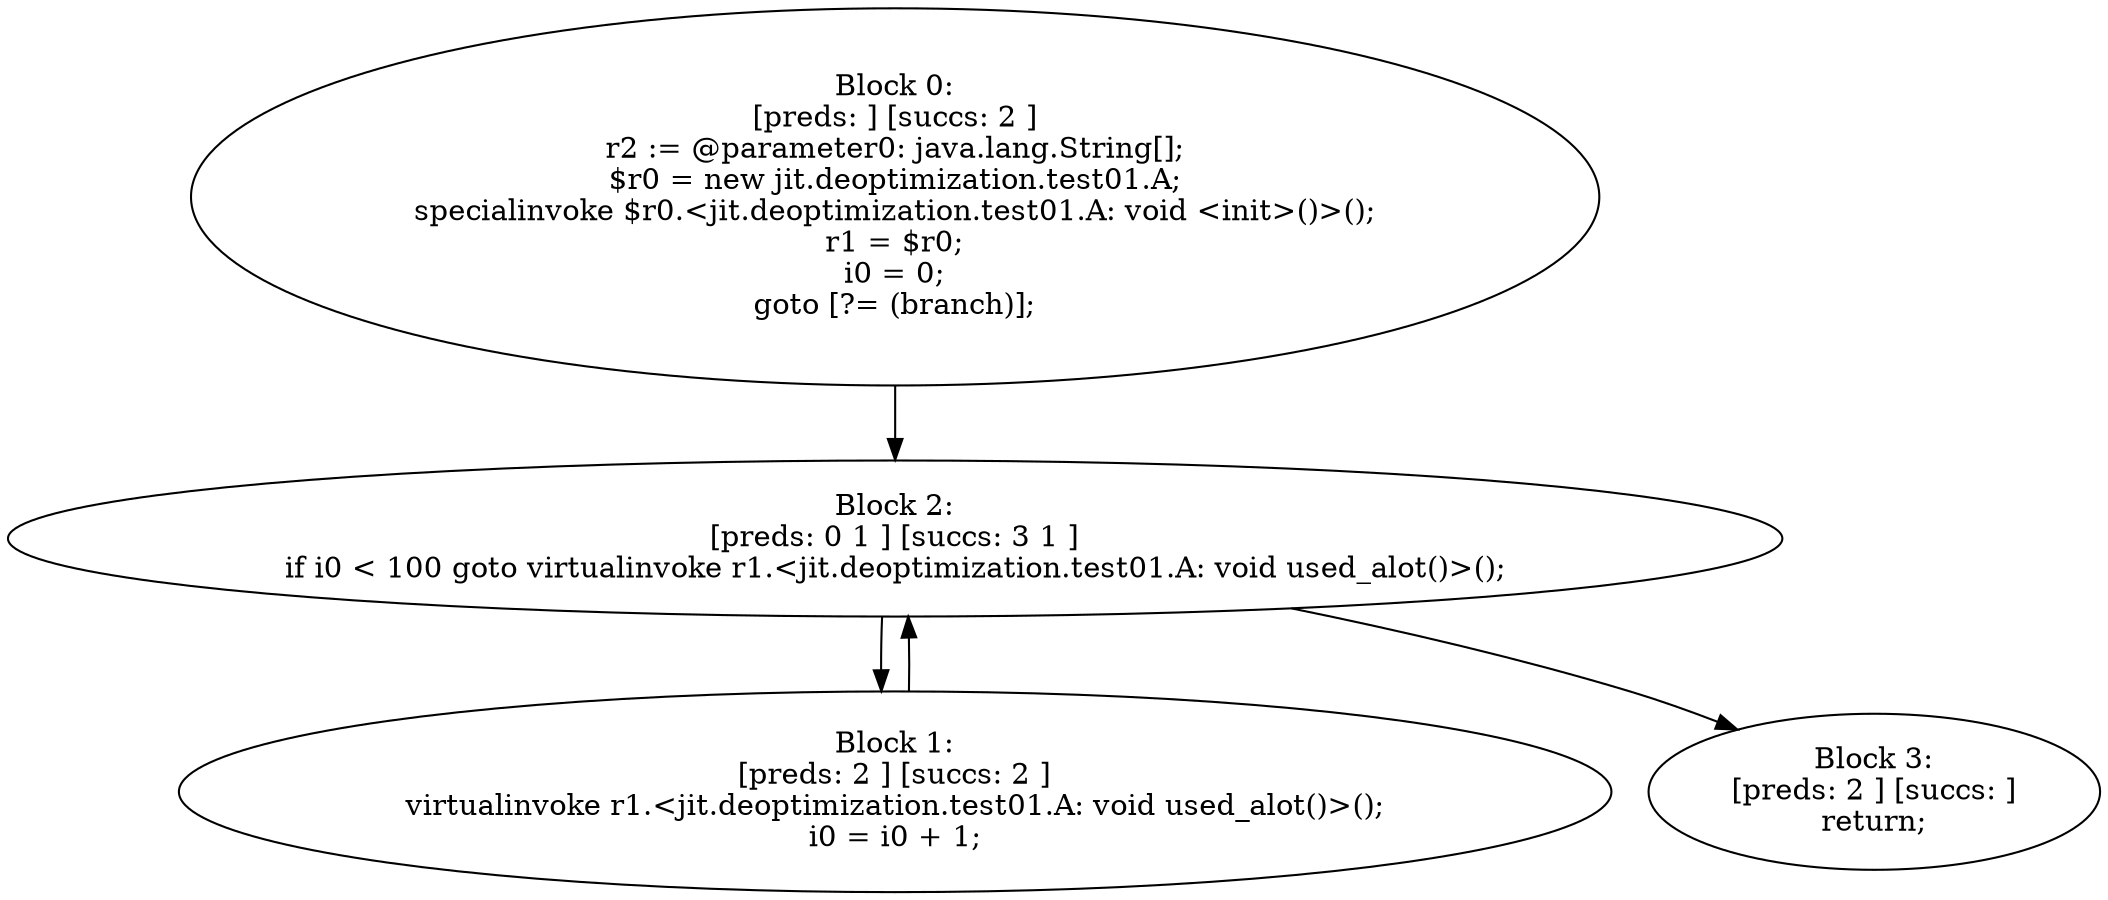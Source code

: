 digraph "unitGraph" {
    "Block 0:
[preds: ] [succs: 2 ]
r2 := @parameter0: java.lang.String[];
$r0 = new jit.deoptimization.test01.A;
specialinvoke $r0.<jit.deoptimization.test01.A: void <init>()>();
r1 = $r0;
i0 = 0;
goto [?= (branch)];
"
    "Block 1:
[preds: 2 ] [succs: 2 ]
virtualinvoke r1.<jit.deoptimization.test01.A: void used_alot()>();
i0 = i0 + 1;
"
    "Block 2:
[preds: 0 1 ] [succs: 3 1 ]
if i0 < 100 goto virtualinvoke r1.<jit.deoptimization.test01.A: void used_alot()>();
"
    "Block 3:
[preds: 2 ] [succs: ]
return;
"
    "Block 0:
[preds: ] [succs: 2 ]
r2 := @parameter0: java.lang.String[];
$r0 = new jit.deoptimization.test01.A;
specialinvoke $r0.<jit.deoptimization.test01.A: void <init>()>();
r1 = $r0;
i0 = 0;
goto [?= (branch)];
"->"Block 2:
[preds: 0 1 ] [succs: 3 1 ]
if i0 < 100 goto virtualinvoke r1.<jit.deoptimization.test01.A: void used_alot()>();
";
    "Block 1:
[preds: 2 ] [succs: 2 ]
virtualinvoke r1.<jit.deoptimization.test01.A: void used_alot()>();
i0 = i0 + 1;
"->"Block 2:
[preds: 0 1 ] [succs: 3 1 ]
if i0 < 100 goto virtualinvoke r1.<jit.deoptimization.test01.A: void used_alot()>();
";
    "Block 2:
[preds: 0 1 ] [succs: 3 1 ]
if i0 < 100 goto virtualinvoke r1.<jit.deoptimization.test01.A: void used_alot()>();
"->"Block 3:
[preds: 2 ] [succs: ]
return;
";
    "Block 2:
[preds: 0 1 ] [succs: 3 1 ]
if i0 < 100 goto virtualinvoke r1.<jit.deoptimization.test01.A: void used_alot()>();
"->"Block 1:
[preds: 2 ] [succs: 2 ]
virtualinvoke r1.<jit.deoptimization.test01.A: void used_alot()>();
i0 = i0 + 1;
";
}
